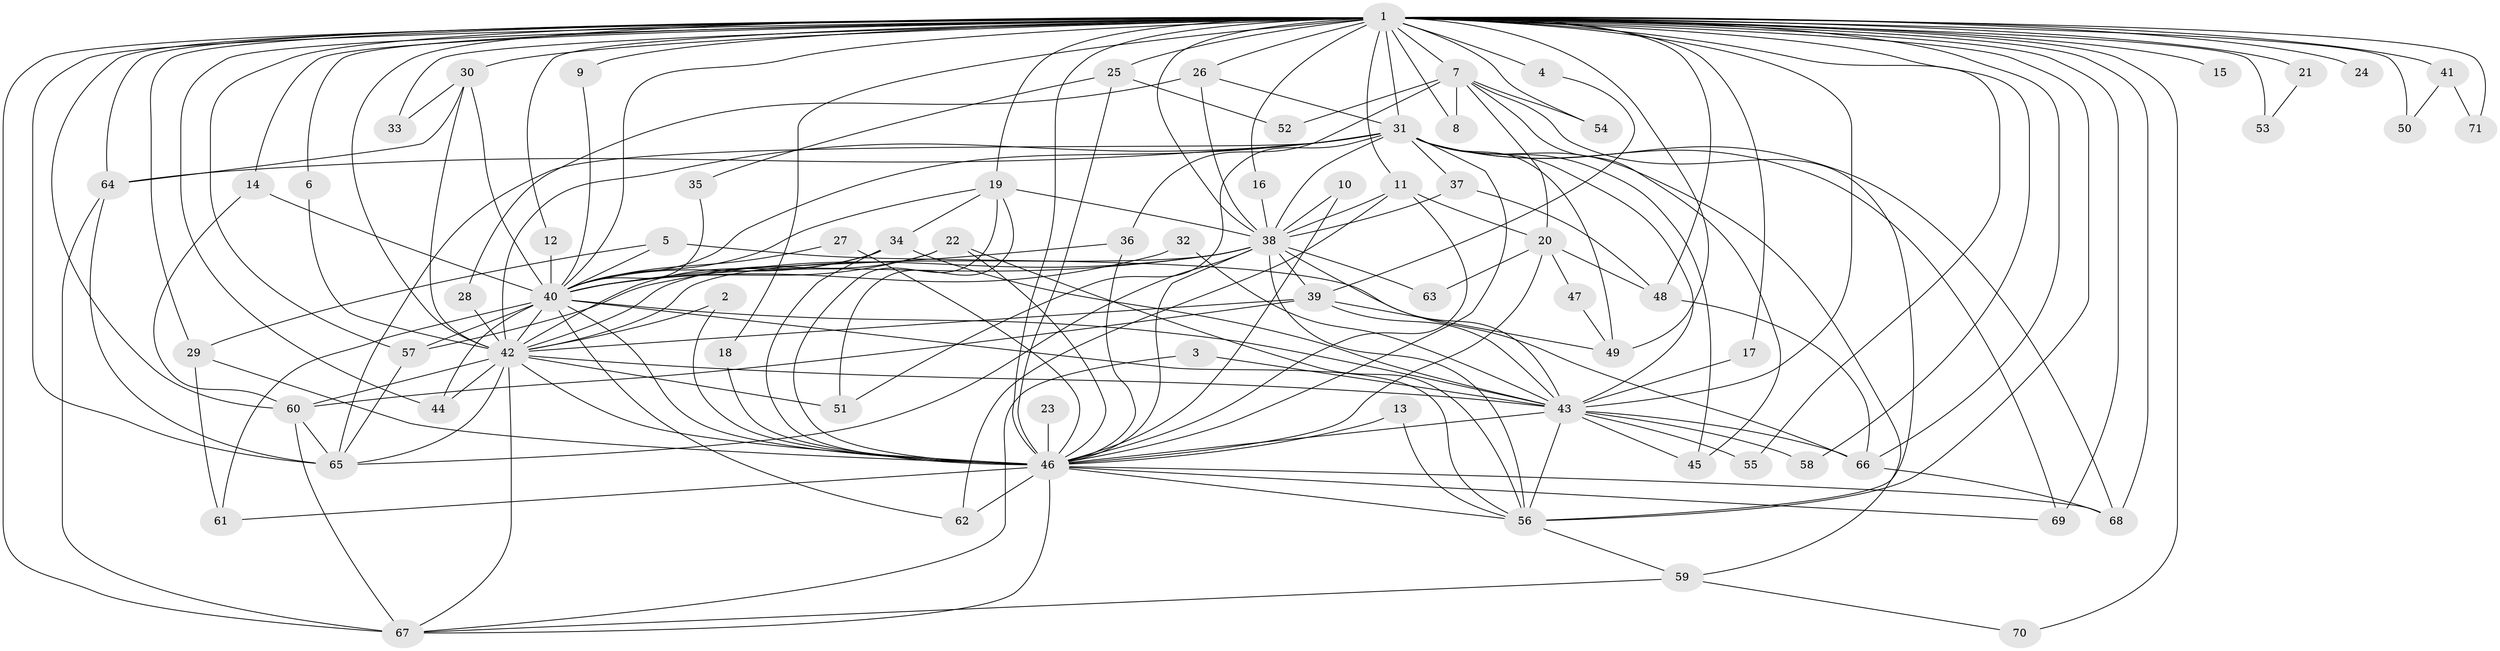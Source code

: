 // original degree distribution, {22: 0.007042253521126761, 21: 0.007042253521126761, 20: 0.014084507042253521, 24: 0.014084507042253521, 30: 0.007042253521126761, 35: 0.007042253521126761, 17: 0.007042253521126761, 28: 0.007042253521126761, 4: 0.14084507042253522, 6: 0.035211267605633804, 5: 0.02112676056338028, 3: 0.2746478873239437, 2: 0.4507042253521127, 7: 0.007042253521126761}
// Generated by graph-tools (version 1.1) at 2025/49/03/09/25 03:49:45]
// undirected, 71 vertices, 185 edges
graph export_dot {
graph [start="1"]
  node [color=gray90,style=filled];
  1;
  2;
  3;
  4;
  5;
  6;
  7;
  8;
  9;
  10;
  11;
  12;
  13;
  14;
  15;
  16;
  17;
  18;
  19;
  20;
  21;
  22;
  23;
  24;
  25;
  26;
  27;
  28;
  29;
  30;
  31;
  32;
  33;
  34;
  35;
  36;
  37;
  38;
  39;
  40;
  41;
  42;
  43;
  44;
  45;
  46;
  47;
  48;
  49;
  50;
  51;
  52;
  53;
  54;
  55;
  56;
  57;
  58;
  59;
  60;
  61;
  62;
  63;
  64;
  65;
  66;
  67;
  68;
  69;
  70;
  71;
  1 -- 4 [weight=2.0];
  1 -- 6 [weight=1.0];
  1 -- 7 [weight=2.0];
  1 -- 8 [weight=1.0];
  1 -- 9 [weight=2.0];
  1 -- 11 [weight=1.0];
  1 -- 12 [weight=1.0];
  1 -- 14 [weight=2.0];
  1 -- 15 [weight=1.0];
  1 -- 16 [weight=1.0];
  1 -- 17 [weight=1.0];
  1 -- 18 [weight=1.0];
  1 -- 19 [weight=1.0];
  1 -- 21 [weight=2.0];
  1 -- 24 [weight=2.0];
  1 -- 25 [weight=2.0];
  1 -- 26 [weight=1.0];
  1 -- 29 [weight=1.0];
  1 -- 30 [weight=1.0];
  1 -- 31 [weight=5.0];
  1 -- 33 [weight=2.0];
  1 -- 38 [weight=4.0];
  1 -- 40 [weight=4.0];
  1 -- 41 [weight=3.0];
  1 -- 42 [weight=4.0];
  1 -- 43 [weight=4.0];
  1 -- 44 [weight=1.0];
  1 -- 46 [weight=4.0];
  1 -- 48 [weight=2.0];
  1 -- 49 [weight=1.0];
  1 -- 50 [weight=2.0];
  1 -- 53 [weight=2.0];
  1 -- 54 [weight=2.0];
  1 -- 55 [weight=1.0];
  1 -- 56 [weight=2.0];
  1 -- 57 [weight=1.0];
  1 -- 58 [weight=1.0];
  1 -- 60 [weight=1.0];
  1 -- 64 [weight=1.0];
  1 -- 65 [weight=1.0];
  1 -- 66 [weight=1.0];
  1 -- 67 [weight=2.0];
  1 -- 68 [weight=1.0];
  1 -- 69 [weight=1.0];
  1 -- 70 [weight=1.0];
  1 -- 71 [weight=1.0];
  2 -- 42 [weight=1.0];
  2 -- 46 [weight=1.0];
  3 -- 43 [weight=1.0];
  3 -- 67 [weight=1.0];
  4 -- 39 [weight=1.0];
  5 -- 29 [weight=1.0];
  5 -- 40 [weight=1.0];
  5 -- 66 [weight=1.0];
  6 -- 42 [weight=1.0];
  7 -- 8 [weight=1.0];
  7 -- 20 [weight=1.0];
  7 -- 36 [weight=1.0];
  7 -- 45 [weight=1.0];
  7 -- 52 [weight=1.0];
  7 -- 54 [weight=1.0];
  7 -- 56 [weight=1.0];
  9 -- 40 [weight=1.0];
  10 -- 38 [weight=1.0];
  10 -- 46 [weight=1.0];
  11 -- 20 [weight=1.0];
  11 -- 38 [weight=1.0];
  11 -- 46 [weight=1.0];
  11 -- 62 [weight=1.0];
  12 -- 40 [weight=3.0];
  13 -- 46 [weight=1.0];
  13 -- 56 [weight=1.0];
  14 -- 40 [weight=1.0];
  14 -- 60 [weight=1.0];
  16 -- 38 [weight=1.0];
  17 -- 43 [weight=1.0];
  18 -- 46 [weight=1.0];
  19 -- 34 [weight=2.0];
  19 -- 38 [weight=1.0];
  19 -- 40 [weight=1.0];
  19 -- 46 [weight=1.0];
  19 -- 51 [weight=1.0];
  20 -- 46 [weight=1.0];
  20 -- 47 [weight=1.0];
  20 -- 48 [weight=1.0];
  20 -- 63 [weight=1.0];
  21 -- 53 [weight=1.0];
  22 -- 40 [weight=1.0];
  22 -- 42 [weight=1.0];
  22 -- 46 [weight=1.0];
  22 -- 56 [weight=1.0];
  23 -- 46 [weight=1.0];
  25 -- 35 [weight=1.0];
  25 -- 46 [weight=1.0];
  25 -- 52 [weight=1.0];
  26 -- 28 [weight=1.0];
  26 -- 31 [weight=1.0];
  26 -- 38 [weight=1.0];
  27 -- 40 [weight=1.0];
  27 -- 46 [weight=1.0];
  28 -- 42 [weight=1.0];
  29 -- 46 [weight=1.0];
  29 -- 61 [weight=1.0];
  30 -- 33 [weight=1.0];
  30 -- 40 [weight=1.0];
  30 -- 42 [weight=1.0];
  30 -- 64 [weight=1.0];
  31 -- 37 [weight=1.0];
  31 -- 38 [weight=1.0];
  31 -- 40 [weight=1.0];
  31 -- 42 [weight=1.0];
  31 -- 43 [weight=1.0];
  31 -- 45 [weight=1.0];
  31 -- 46 [weight=1.0];
  31 -- 49 [weight=1.0];
  31 -- 51 [weight=1.0];
  31 -- 59 [weight=1.0];
  31 -- 64 [weight=1.0];
  31 -- 65 [weight=1.0];
  31 -- 68 [weight=1.0];
  31 -- 69 [weight=1.0];
  32 -- 40 [weight=1.0];
  32 -- 43 [weight=3.0];
  34 -- 40 [weight=1.0];
  34 -- 42 [weight=1.0];
  34 -- 43 [weight=1.0];
  34 -- 46 [weight=1.0];
  35 -- 40 [weight=1.0];
  36 -- 40 [weight=1.0];
  36 -- 46 [weight=1.0];
  37 -- 38 [weight=1.0];
  37 -- 48 [weight=1.0];
  38 -- 39 [weight=1.0];
  38 -- 40 [weight=1.0];
  38 -- 42 [weight=1.0];
  38 -- 43 [weight=1.0];
  38 -- 46 [weight=2.0];
  38 -- 56 [weight=1.0];
  38 -- 57 [weight=1.0];
  38 -- 63 [weight=1.0];
  38 -- 65 [weight=1.0];
  39 -- 42 [weight=1.0];
  39 -- 43 [weight=1.0];
  39 -- 49 [weight=1.0];
  39 -- 60 [weight=1.0];
  40 -- 42 [weight=1.0];
  40 -- 43 [weight=1.0];
  40 -- 44 [weight=1.0];
  40 -- 46 [weight=1.0];
  40 -- 56 [weight=1.0];
  40 -- 57 [weight=1.0];
  40 -- 61 [weight=1.0];
  40 -- 62 [weight=1.0];
  41 -- 50 [weight=1.0];
  41 -- 71 [weight=1.0];
  42 -- 43 [weight=1.0];
  42 -- 44 [weight=1.0];
  42 -- 46 [weight=1.0];
  42 -- 51 [weight=1.0];
  42 -- 60 [weight=1.0];
  42 -- 65 [weight=1.0];
  42 -- 67 [weight=1.0];
  43 -- 45 [weight=1.0];
  43 -- 46 [weight=1.0];
  43 -- 55 [weight=1.0];
  43 -- 56 [weight=1.0];
  43 -- 58 [weight=1.0];
  43 -- 66 [weight=1.0];
  46 -- 56 [weight=1.0];
  46 -- 61 [weight=1.0];
  46 -- 62 [weight=1.0];
  46 -- 67 [weight=1.0];
  46 -- 68 [weight=1.0];
  46 -- 69 [weight=1.0];
  47 -- 49 [weight=1.0];
  48 -- 66 [weight=1.0];
  56 -- 59 [weight=1.0];
  57 -- 65 [weight=1.0];
  59 -- 67 [weight=1.0];
  59 -- 70 [weight=1.0];
  60 -- 65 [weight=1.0];
  60 -- 67 [weight=1.0];
  64 -- 65 [weight=1.0];
  64 -- 67 [weight=1.0];
  66 -- 68 [weight=1.0];
}
